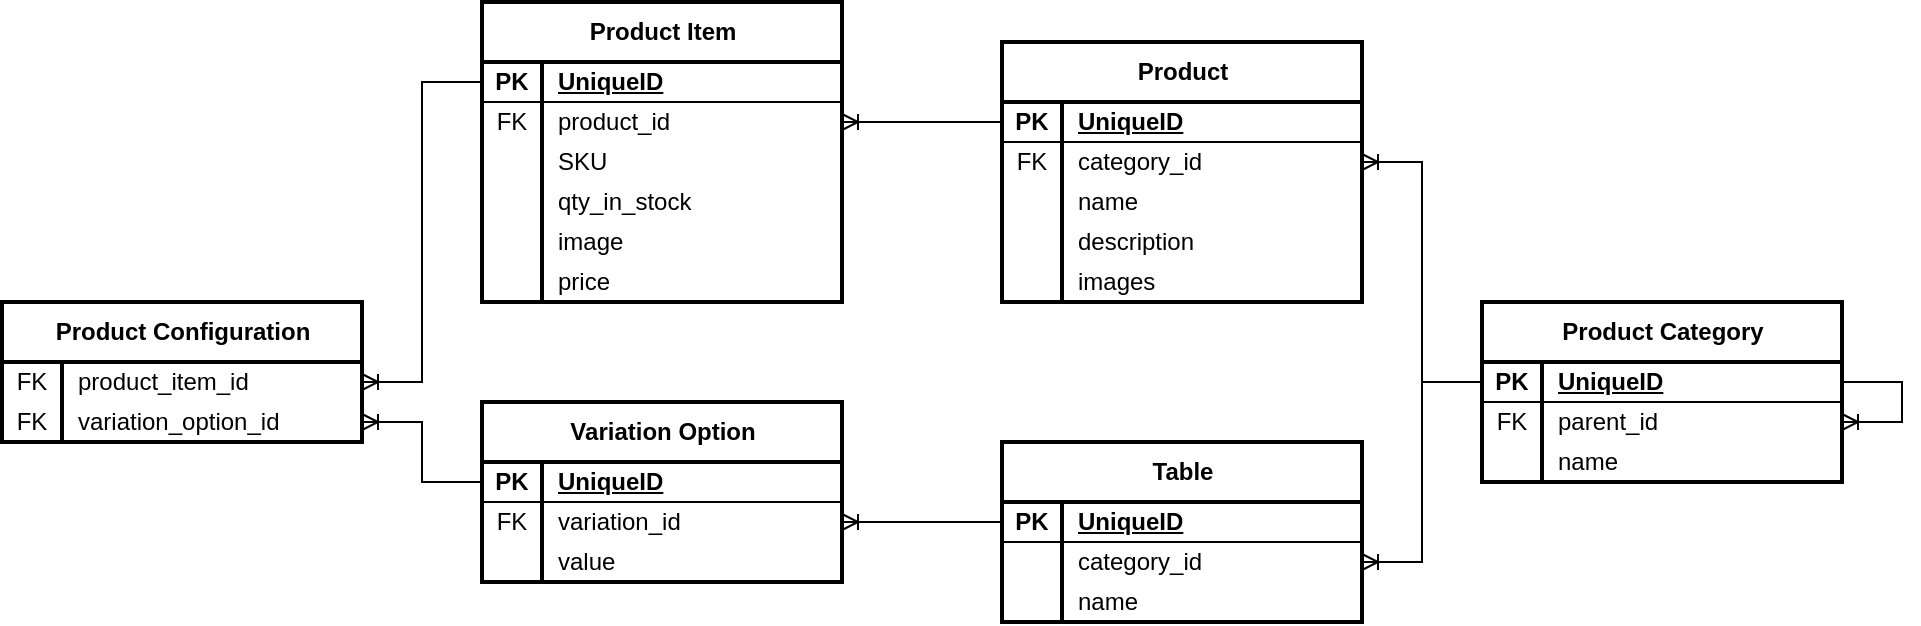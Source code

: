 <mxfile version="22.0.5" type="github">
  <diagram id="R2lEEEUBdFMjLlhIrx00" name="Page-1">
    <mxGraphModel dx="2033" dy="789" grid="1" gridSize="10" guides="1" tooltips="1" connect="1" arrows="1" fold="1" page="1" pageScale="1" pageWidth="1654" pageHeight="1169" math="0" shadow="0" extFonts="Permanent Marker^https://fonts.googleapis.com/css?family=Permanent+Marker">
      <root>
        <mxCell id="0" />
        <mxCell id="1" parent="0" />
        <mxCell id="FtTeHRENjRUaS_n31auK-5" value="Product" style="shape=table;startSize=30;container=1;collapsible=1;childLayout=tableLayout;fixedRows=1;rowLines=0;fontStyle=1;align=center;resizeLast=1;html=1;flipH=1;flipV=0;strokeWidth=2;" parent="1" vertex="1">
          <mxGeometry x="720" y="500" width="180" height="130" as="geometry" />
        </mxCell>
        <mxCell id="FtTeHRENjRUaS_n31auK-6" value="" style="shape=tableRow;horizontal=0;startSize=0;swimlaneHead=0;swimlaneBody=0;fillColor=none;collapsible=0;dropTarget=0;points=[[0,0.5],[1,0.5]];portConstraint=eastwest;top=0;left=0;right=0;bottom=1;strokeColor=inherit;" parent="FtTeHRENjRUaS_n31auK-5" vertex="1">
          <mxGeometry y="30" width="180" height="20" as="geometry" />
        </mxCell>
        <mxCell id="FtTeHRENjRUaS_n31auK-7" value="PK" style="shape=partialRectangle;connectable=0;fillColor=none;top=0;left=0;bottom=0;right=0;fontStyle=1;overflow=hidden;whiteSpace=wrap;html=1;" parent="FtTeHRENjRUaS_n31auK-6" vertex="1">
          <mxGeometry width="30" height="20" as="geometry">
            <mxRectangle width="30" height="20" as="alternateBounds" />
          </mxGeometry>
        </mxCell>
        <mxCell id="FtTeHRENjRUaS_n31auK-8" value="UniqueID" style="shape=partialRectangle;connectable=0;fillColor=none;top=0;left=0;bottom=0;right=0;align=left;spacingLeft=6;fontStyle=5;overflow=hidden;whiteSpace=wrap;html=1;" parent="FtTeHRENjRUaS_n31auK-6" vertex="1">
          <mxGeometry x="30" width="150" height="20" as="geometry">
            <mxRectangle width="150" height="20" as="alternateBounds" />
          </mxGeometry>
        </mxCell>
        <mxCell id="FtTeHRENjRUaS_n31auK-9" value="" style="shape=tableRow;horizontal=0;startSize=0;swimlaneHead=0;swimlaneBody=0;fillColor=none;collapsible=0;dropTarget=0;points=[[0,0.5],[1,0.5]];portConstraint=eastwest;top=0;left=0;right=0;bottom=0;" parent="FtTeHRENjRUaS_n31auK-5" vertex="1">
          <mxGeometry y="50" width="180" height="20" as="geometry" />
        </mxCell>
        <mxCell id="FtTeHRENjRUaS_n31auK-10" value="FK" style="shape=partialRectangle;connectable=0;fillColor=none;top=0;left=0;bottom=0;right=0;editable=1;overflow=hidden;whiteSpace=wrap;html=1;" parent="FtTeHRENjRUaS_n31auK-9" vertex="1">
          <mxGeometry width="30" height="20" as="geometry">
            <mxRectangle width="30" height="20" as="alternateBounds" />
          </mxGeometry>
        </mxCell>
        <mxCell id="FtTeHRENjRUaS_n31auK-11" value="category_id" style="shape=partialRectangle;connectable=0;fillColor=none;top=0;left=0;bottom=0;right=0;align=left;spacingLeft=6;overflow=hidden;whiteSpace=wrap;html=1;" parent="FtTeHRENjRUaS_n31auK-9" vertex="1">
          <mxGeometry x="30" width="150" height="20" as="geometry">
            <mxRectangle width="150" height="20" as="alternateBounds" />
          </mxGeometry>
        </mxCell>
        <mxCell id="FtTeHRENjRUaS_n31auK-12" value="" style="shape=tableRow;horizontal=0;startSize=0;swimlaneHead=0;swimlaneBody=0;fillColor=none;collapsible=0;dropTarget=0;points=[[0,0.5],[1,0.5]];portConstraint=eastwest;top=0;left=0;right=0;bottom=0;" parent="FtTeHRENjRUaS_n31auK-5" vertex="1">
          <mxGeometry y="70" width="180" height="20" as="geometry" />
        </mxCell>
        <mxCell id="FtTeHRENjRUaS_n31auK-13" value="" style="shape=partialRectangle;connectable=0;fillColor=none;top=0;left=0;bottom=0;right=0;editable=1;overflow=hidden;whiteSpace=wrap;html=1;" parent="FtTeHRENjRUaS_n31auK-12" vertex="1">
          <mxGeometry width="30" height="20" as="geometry">
            <mxRectangle width="30" height="20" as="alternateBounds" />
          </mxGeometry>
        </mxCell>
        <mxCell id="FtTeHRENjRUaS_n31auK-14" value="name&lt;span style=&quot;white-space: pre;&quot;&gt;&#x9;&lt;/span&gt;&lt;span style=&quot;white-space: pre;&quot;&gt;&#x9;&lt;/span&gt;&lt;span style=&quot;white-space: pre;&quot;&gt;&#x9;&lt;/span&gt;" style="shape=partialRectangle;connectable=0;fillColor=none;top=0;left=0;bottom=0;right=0;align=left;spacingLeft=6;overflow=hidden;whiteSpace=wrap;html=1;" parent="FtTeHRENjRUaS_n31auK-12" vertex="1">
          <mxGeometry x="30" width="150" height="20" as="geometry">
            <mxRectangle width="150" height="20" as="alternateBounds" />
          </mxGeometry>
        </mxCell>
        <mxCell id="FtTeHRENjRUaS_n31auK-15" value="" style="shape=tableRow;horizontal=0;startSize=0;swimlaneHead=0;swimlaneBody=0;fillColor=none;collapsible=0;dropTarget=0;points=[[0,0.5],[1,0.5]];portConstraint=eastwest;top=0;left=0;right=0;bottom=0;" parent="FtTeHRENjRUaS_n31auK-5" vertex="1">
          <mxGeometry y="90" width="180" height="20" as="geometry" />
        </mxCell>
        <mxCell id="FtTeHRENjRUaS_n31auK-16" value="" style="shape=partialRectangle;connectable=0;fillColor=none;top=0;left=0;bottom=0;right=0;editable=1;overflow=hidden;whiteSpace=wrap;html=1;" parent="FtTeHRENjRUaS_n31auK-15" vertex="1">
          <mxGeometry width="30" height="20" as="geometry">
            <mxRectangle width="30" height="20" as="alternateBounds" />
          </mxGeometry>
        </mxCell>
        <mxCell id="FtTeHRENjRUaS_n31auK-17" value="description" style="shape=partialRectangle;connectable=0;fillColor=none;top=0;left=0;bottom=0;right=0;align=left;spacingLeft=6;overflow=hidden;whiteSpace=wrap;html=1;" parent="FtTeHRENjRUaS_n31auK-15" vertex="1">
          <mxGeometry x="30" width="150" height="20" as="geometry">
            <mxRectangle width="150" height="20" as="alternateBounds" />
          </mxGeometry>
        </mxCell>
        <mxCell id="FtTeHRENjRUaS_n31auK-18" value="" style="shape=tableRow;horizontal=0;startSize=0;swimlaneHead=0;swimlaneBody=0;fillColor=none;collapsible=0;dropTarget=0;points=[[0,0.5],[1,0.5]];portConstraint=eastwest;top=0;left=0;right=0;bottom=0;" parent="FtTeHRENjRUaS_n31auK-5" vertex="1">
          <mxGeometry y="110" width="180" height="20" as="geometry" />
        </mxCell>
        <mxCell id="FtTeHRENjRUaS_n31auK-19" value="" style="shape=partialRectangle;connectable=0;fillColor=none;top=0;left=0;bottom=0;right=0;editable=1;overflow=hidden;whiteSpace=wrap;html=1;" parent="FtTeHRENjRUaS_n31auK-18" vertex="1">
          <mxGeometry width="30" height="20" as="geometry">
            <mxRectangle width="30" height="20" as="alternateBounds" />
          </mxGeometry>
        </mxCell>
        <mxCell id="FtTeHRENjRUaS_n31auK-20" value="images" style="shape=partialRectangle;connectable=0;fillColor=none;top=0;left=0;bottom=0;right=0;align=left;spacingLeft=6;overflow=hidden;whiteSpace=wrap;html=1;" parent="FtTeHRENjRUaS_n31auK-18" vertex="1">
          <mxGeometry x="30" width="150" height="20" as="geometry">
            <mxRectangle width="150" height="20" as="alternateBounds" />
          </mxGeometry>
        </mxCell>
        <mxCell id="FtTeHRENjRUaS_n31auK-70" value="Product Item" style="shape=table;startSize=30;container=1;collapsible=1;childLayout=tableLayout;fixedRows=1;rowLines=0;fontStyle=1;align=center;resizeLast=1;html=1;flipH=1;flipV=0;strokeWidth=2;" parent="1" vertex="1">
          <mxGeometry x="460" y="480" width="180" height="150" as="geometry" />
        </mxCell>
        <mxCell id="FtTeHRENjRUaS_n31auK-71" value="" style="shape=tableRow;horizontal=0;startSize=0;swimlaneHead=0;swimlaneBody=0;fillColor=none;collapsible=0;dropTarget=0;points=[[0,0.5],[1,0.5]];portConstraint=eastwest;top=0;left=0;right=0;bottom=1;" parent="FtTeHRENjRUaS_n31auK-70" vertex="1">
          <mxGeometry y="30" width="180" height="20" as="geometry" />
        </mxCell>
        <mxCell id="FtTeHRENjRUaS_n31auK-72" value="PK" style="shape=partialRectangle;connectable=0;fillColor=none;top=0;left=0;bottom=0;right=0;fontStyle=1;overflow=hidden;whiteSpace=wrap;html=1;" parent="FtTeHRENjRUaS_n31auK-71" vertex="1">
          <mxGeometry width="30" height="20" as="geometry">
            <mxRectangle width="30" height="20" as="alternateBounds" />
          </mxGeometry>
        </mxCell>
        <mxCell id="FtTeHRENjRUaS_n31auK-73" value="UniqueID" style="shape=partialRectangle;connectable=0;fillColor=none;top=0;left=0;bottom=0;right=0;align=left;spacingLeft=6;fontStyle=5;overflow=hidden;whiteSpace=wrap;html=1;" parent="FtTeHRENjRUaS_n31auK-71" vertex="1">
          <mxGeometry x="30" width="150" height="20" as="geometry">
            <mxRectangle width="150" height="20" as="alternateBounds" />
          </mxGeometry>
        </mxCell>
        <mxCell id="FtTeHRENjRUaS_n31auK-74" value="" style="shape=tableRow;horizontal=0;startSize=0;swimlaneHead=0;swimlaneBody=0;fillColor=none;collapsible=0;dropTarget=0;points=[[0,0.5],[1,0.5]];portConstraint=eastwest;top=0;left=0;right=0;bottom=0;" parent="FtTeHRENjRUaS_n31auK-70" vertex="1">
          <mxGeometry y="50" width="180" height="20" as="geometry" />
        </mxCell>
        <mxCell id="FtTeHRENjRUaS_n31auK-75" value="FK" style="shape=partialRectangle;connectable=0;fillColor=none;top=0;left=0;bottom=0;right=0;editable=1;overflow=hidden;whiteSpace=wrap;html=1;" parent="FtTeHRENjRUaS_n31auK-74" vertex="1">
          <mxGeometry width="30" height="20" as="geometry">
            <mxRectangle width="30" height="20" as="alternateBounds" />
          </mxGeometry>
        </mxCell>
        <mxCell id="FtTeHRENjRUaS_n31auK-76" value="product_id" style="shape=partialRectangle;connectable=0;fillColor=none;top=0;left=0;bottom=0;right=0;align=left;spacingLeft=6;overflow=hidden;whiteSpace=wrap;html=1;" parent="FtTeHRENjRUaS_n31auK-74" vertex="1">
          <mxGeometry x="30" width="150" height="20" as="geometry">
            <mxRectangle width="150" height="20" as="alternateBounds" />
          </mxGeometry>
        </mxCell>
        <mxCell id="FtTeHRENjRUaS_n31auK-77" value="" style="shape=tableRow;horizontal=0;startSize=0;swimlaneHead=0;swimlaneBody=0;fillColor=none;collapsible=0;dropTarget=0;points=[[0,0.5],[1,0.5]];portConstraint=eastwest;top=0;left=0;right=0;bottom=0;" parent="FtTeHRENjRUaS_n31auK-70" vertex="1">
          <mxGeometry y="70" width="180" height="20" as="geometry" />
        </mxCell>
        <mxCell id="FtTeHRENjRUaS_n31auK-78" value="" style="shape=partialRectangle;connectable=0;fillColor=none;top=0;left=0;bottom=0;right=0;editable=1;overflow=hidden;whiteSpace=wrap;html=1;" parent="FtTeHRENjRUaS_n31auK-77" vertex="1">
          <mxGeometry width="30" height="20" as="geometry">
            <mxRectangle width="30" height="20" as="alternateBounds" />
          </mxGeometry>
        </mxCell>
        <mxCell id="FtTeHRENjRUaS_n31auK-79" value="SKU" style="shape=partialRectangle;connectable=0;fillColor=none;top=0;left=0;bottom=0;right=0;align=left;spacingLeft=6;overflow=hidden;whiteSpace=wrap;html=1;" parent="FtTeHRENjRUaS_n31auK-77" vertex="1">
          <mxGeometry x="30" width="150" height="20" as="geometry">
            <mxRectangle width="150" height="20" as="alternateBounds" />
          </mxGeometry>
        </mxCell>
        <mxCell id="FtTeHRENjRUaS_n31auK-80" value="" style="shape=tableRow;horizontal=0;startSize=0;swimlaneHead=0;swimlaneBody=0;fillColor=none;collapsible=0;dropTarget=0;points=[[0,0.5],[1,0.5]];portConstraint=eastwest;top=0;left=0;right=0;bottom=0;" parent="FtTeHRENjRUaS_n31auK-70" vertex="1">
          <mxGeometry y="90" width="180" height="20" as="geometry" />
        </mxCell>
        <mxCell id="FtTeHRENjRUaS_n31auK-81" value="" style="shape=partialRectangle;connectable=0;fillColor=none;top=0;left=0;bottom=0;right=0;editable=1;overflow=hidden;whiteSpace=wrap;html=1;" parent="FtTeHRENjRUaS_n31auK-80" vertex="1">
          <mxGeometry width="30" height="20" as="geometry">
            <mxRectangle width="30" height="20" as="alternateBounds" />
          </mxGeometry>
        </mxCell>
        <mxCell id="FtTeHRENjRUaS_n31auK-82" value="qty_in_stock" style="shape=partialRectangle;connectable=0;fillColor=none;top=0;left=0;bottom=0;right=0;align=left;spacingLeft=6;overflow=hidden;whiteSpace=wrap;html=1;" parent="FtTeHRENjRUaS_n31auK-80" vertex="1">
          <mxGeometry x="30" width="150" height="20" as="geometry">
            <mxRectangle width="150" height="20" as="alternateBounds" />
          </mxGeometry>
        </mxCell>
        <mxCell id="FtTeHRENjRUaS_n31auK-126" value="" style="shape=tableRow;horizontal=0;startSize=0;swimlaneHead=0;swimlaneBody=0;fillColor=none;collapsible=0;dropTarget=0;points=[[0,0.5],[1,0.5]];portConstraint=eastwest;top=0;left=0;right=0;bottom=0;" parent="FtTeHRENjRUaS_n31auK-70" vertex="1">
          <mxGeometry y="110" width="180" height="20" as="geometry" />
        </mxCell>
        <mxCell id="FtTeHRENjRUaS_n31auK-127" value="" style="shape=partialRectangle;connectable=0;fillColor=none;top=0;left=0;bottom=0;right=0;editable=1;overflow=hidden;whiteSpace=wrap;html=1;" parent="FtTeHRENjRUaS_n31auK-126" vertex="1">
          <mxGeometry width="30" height="20" as="geometry">
            <mxRectangle width="30" height="20" as="alternateBounds" />
          </mxGeometry>
        </mxCell>
        <mxCell id="FtTeHRENjRUaS_n31auK-128" value="image" style="shape=partialRectangle;connectable=0;fillColor=none;top=0;left=0;bottom=0;right=0;align=left;spacingLeft=6;overflow=hidden;whiteSpace=wrap;html=1;" parent="FtTeHRENjRUaS_n31auK-126" vertex="1">
          <mxGeometry x="30" width="150" height="20" as="geometry">
            <mxRectangle width="150" height="20" as="alternateBounds" />
          </mxGeometry>
        </mxCell>
        <mxCell id="FtTeHRENjRUaS_n31auK-129" value="" style="shape=tableRow;horizontal=0;startSize=0;swimlaneHead=0;swimlaneBody=0;fillColor=none;collapsible=0;dropTarget=0;points=[[0,0.5],[1,0.5]];portConstraint=eastwest;top=0;left=0;right=0;bottom=0;" parent="FtTeHRENjRUaS_n31auK-70" vertex="1">
          <mxGeometry y="130" width="180" height="20" as="geometry" />
        </mxCell>
        <mxCell id="FtTeHRENjRUaS_n31auK-130" value="" style="shape=partialRectangle;connectable=0;fillColor=none;top=0;left=0;bottom=0;right=0;editable=1;overflow=hidden;whiteSpace=wrap;html=1;" parent="FtTeHRENjRUaS_n31auK-129" vertex="1">
          <mxGeometry width="30" height="20" as="geometry">
            <mxRectangle width="30" height="20" as="alternateBounds" />
          </mxGeometry>
        </mxCell>
        <mxCell id="FtTeHRENjRUaS_n31auK-131" value="price&amp;nbsp;" style="shape=partialRectangle;connectable=0;fillColor=none;top=0;left=0;bottom=0;right=0;align=left;spacingLeft=6;overflow=hidden;whiteSpace=wrap;html=1;" parent="FtTeHRENjRUaS_n31auK-129" vertex="1">
          <mxGeometry x="30" width="150" height="20" as="geometry">
            <mxRectangle width="150" height="20" as="alternateBounds" />
          </mxGeometry>
        </mxCell>
        <mxCell id="FtTeHRENjRUaS_n31auK-87" value="" style="edgeStyle=entityRelationEdgeStyle;fontSize=12;html=1;endArrow=ERoneToMany;rounded=0;entryX=1;entryY=0.5;entryDx=0;entryDy=0;exitX=0;exitY=0.5;exitDx=0;exitDy=0;" parent="1" source="FtTeHRENjRUaS_n31auK-6" target="FtTeHRENjRUaS_n31auK-74" edge="1">
          <mxGeometry width="100" height="100" relative="1" as="geometry">
            <mxPoint x="470" y="600" as="sourcePoint" />
            <mxPoint x="370" y="500" as="targetPoint" />
          </mxGeometry>
        </mxCell>
        <mxCell id="hQciNZyGsDTfbo080WvZ-1" value="Product Configuration" style="shape=table;startSize=30;container=1;collapsible=1;childLayout=tableLayout;fixedRows=1;rowLines=0;fontStyle=1;align=center;resizeLast=1;html=1;flipH=1;flipV=0;strokeWidth=2;" parent="1" vertex="1">
          <mxGeometry x="220" y="630" width="180" height="70" as="geometry" />
        </mxCell>
        <mxCell id="hQciNZyGsDTfbo080WvZ-5" value="" style="shape=tableRow;horizontal=0;startSize=0;swimlaneHead=0;swimlaneBody=0;fillColor=none;collapsible=0;dropTarget=0;points=[[0,0.5],[1,0.5]];portConstraint=eastwest;top=0;left=0;right=0;bottom=0;" parent="hQciNZyGsDTfbo080WvZ-1" vertex="1">
          <mxGeometry y="30" width="180" height="20" as="geometry" />
        </mxCell>
        <mxCell id="hQciNZyGsDTfbo080WvZ-6" value="FK" style="shape=partialRectangle;connectable=0;fillColor=none;top=0;left=0;bottom=0;right=0;editable=1;overflow=hidden;whiteSpace=wrap;html=1;" parent="hQciNZyGsDTfbo080WvZ-5" vertex="1">
          <mxGeometry width="30" height="20" as="geometry">
            <mxRectangle width="30" height="20" as="alternateBounds" />
          </mxGeometry>
        </mxCell>
        <mxCell id="hQciNZyGsDTfbo080WvZ-7" value="product_item_id" style="shape=partialRectangle;connectable=0;fillColor=none;top=0;left=0;bottom=0;right=0;align=left;spacingLeft=6;overflow=hidden;whiteSpace=wrap;html=1;" parent="hQciNZyGsDTfbo080WvZ-5" vertex="1">
          <mxGeometry x="30" width="150" height="20" as="geometry">
            <mxRectangle width="150" height="20" as="alternateBounds" />
          </mxGeometry>
        </mxCell>
        <mxCell id="hQciNZyGsDTfbo080WvZ-30" value="" style="shape=tableRow;horizontal=0;startSize=0;swimlaneHead=0;swimlaneBody=0;fillColor=none;collapsible=0;dropTarget=0;points=[[0,0.5],[1,0.5]];portConstraint=eastwest;top=0;left=0;right=0;bottom=0;" parent="hQciNZyGsDTfbo080WvZ-1" vertex="1">
          <mxGeometry y="50" width="180" height="20" as="geometry" />
        </mxCell>
        <mxCell id="hQciNZyGsDTfbo080WvZ-31" value="FK" style="shape=partialRectangle;connectable=0;fillColor=none;top=0;left=0;bottom=0;right=0;editable=1;overflow=hidden;whiteSpace=wrap;html=1;" parent="hQciNZyGsDTfbo080WvZ-30" vertex="1">
          <mxGeometry width="30" height="20" as="geometry">
            <mxRectangle width="30" height="20" as="alternateBounds" />
          </mxGeometry>
        </mxCell>
        <mxCell id="hQciNZyGsDTfbo080WvZ-32" value="variation_option_id" style="shape=partialRectangle;connectable=0;fillColor=none;top=0;left=0;bottom=0;right=0;align=left;spacingLeft=6;overflow=hidden;whiteSpace=wrap;html=1;" parent="hQciNZyGsDTfbo080WvZ-30" vertex="1">
          <mxGeometry x="30" width="150" height="20" as="geometry">
            <mxRectangle width="150" height="20" as="alternateBounds" />
          </mxGeometry>
        </mxCell>
        <mxCell id="hQciNZyGsDTfbo080WvZ-14" value="" style="edgeStyle=entityRelationEdgeStyle;fontSize=12;html=1;endArrow=ERoneToMany;rounded=0;exitX=0;exitY=0.5;exitDx=0;exitDy=0;entryX=1;entryY=0.5;entryDx=0;entryDy=0;" parent="1" source="FtTeHRENjRUaS_n31auK-71" target="hQciNZyGsDTfbo080WvZ-5" edge="1">
          <mxGeometry width="100" height="100" relative="1" as="geometry">
            <mxPoint x="350" y="330" as="sourcePoint" />
            <mxPoint x="230" y="510" as="targetPoint" />
          </mxGeometry>
        </mxCell>
        <mxCell id="hQciNZyGsDTfbo080WvZ-16" value="" style="edgeStyle=entityRelationEdgeStyle;fontSize=12;html=1;endArrow=ERoneToMany;rounded=0;entryX=1;entryY=0.5;entryDx=0;entryDy=0;exitX=0;exitY=0.5;exitDx=0;exitDy=0;" parent="1" source="hQciNZyGsDTfbo080WvZ-18" target="hQciNZyGsDTfbo080WvZ-30" edge="1">
          <mxGeometry width="100" height="100" relative="1" as="geometry">
            <mxPoint x="410" y="985" as="sourcePoint" />
            <mxPoint x="300" y="850" as="targetPoint" />
          </mxGeometry>
        </mxCell>
        <mxCell id="hQciNZyGsDTfbo080WvZ-17" value="Variation Option" style="shape=table;startSize=30;container=1;collapsible=1;childLayout=tableLayout;fixedRows=1;rowLines=0;fontStyle=1;align=center;resizeLast=1;html=1;strokeWidth=2;" parent="1" vertex="1">
          <mxGeometry x="460" y="680" width="180" height="90" as="geometry" />
        </mxCell>
        <mxCell id="hQciNZyGsDTfbo080WvZ-18" value="" style="shape=tableRow;horizontal=0;startSize=0;swimlaneHead=0;swimlaneBody=0;fillColor=none;collapsible=0;dropTarget=0;points=[[0,0.5],[1,0.5]];portConstraint=eastwest;top=0;left=0;right=0;bottom=1;flipH=1;flipV=0;" parent="hQciNZyGsDTfbo080WvZ-17" vertex="1">
          <mxGeometry y="30" width="180" height="20" as="geometry" />
        </mxCell>
        <mxCell id="hQciNZyGsDTfbo080WvZ-19" value="PK" style="shape=partialRectangle;connectable=0;fillColor=none;top=0;left=0;bottom=0;right=0;fontStyle=1;overflow=hidden;whiteSpace=wrap;html=1;" parent="hQciNZyGsDTfbo080WvZ-18" vertex="1">
          <mxGeometry width="30" height="20" as="geometry">
            <mxRectangle width="30" height="20" as="alternateBounds" />
          </mxGeometry>
        </mxCell>
        <mxCell id="hQciNZyGsDTfbo080WvZ-20" value="UniqueID" style="shape=partialRectangle;connectable=0;fillColor=none;top=0;left=0;bottom=0;right=0;align=left;spacingLeft=6;fontStyle=5;overflow=hidden;whiteSpace=wrap;html=1;" parent="hQciNZyGsDTfbo080WvZ-18" vertex="1">
          <mxGeometry x="30" width="150" height="20" as="geometry">
            <mxRectangle width="150" height="20" as="alternateBounds" />
          </mxGeometry>
        </mxCell>
        <mxCell id="hQciNZyGsDTfbo080WvZ-21" value="" style="shape=tableRow;horizontal=0;startSize=0;swimlaneHead=0;swimlaneBody=0;fillColor=none;collapsible=0;dropTarget=0;points=[[0,0.5],[1,0.5]];portConstraint=eastwest;top=0;left=0;right=0;bottom=0;flipH=1;flipV=0;" parent="hQciNZyGsDTfbo080WvZ-17" vertex="1">
          <mxGeometry y="50" width="180" height="20" as="geometry" />
        </mxCell>
        <mxCell id="hQciNZyGsDTfbo080WvZ-22" value="FK" style="shape=partialRectangle;connectable=0;fillColor=none;top=0;left=0;bottom=0;right=0;editable=1;overflow=hidden;whiteSpace=wrap;html=1;" parent="hQciNZyGsDTfbo080WvZ-21" vertex="1">
          <mxGeometry width="30" height="20" as="geometry">
            <mxRectangle width="30" height="20" as="alternateBounds" />
          </mxGeometry>
        </mxCell>
        <mxCell id="hQciNZyGsDTfbo080WvZ-23" value="variation_id" style="shape=partialRectangle;connectable=0;fillColor=none;top=0;left=0;bottom=0;right=0;align=left;spacingLeft=6;overflow=hidden;whiteSpace=wrap;html=1;" parent="hQciNZyGsDTfbo080WvZ-21" vertex="1">
          <mxGeometry x="30" width="150" height="20" as="geometry">
            <mxRectangle width="150" height="20" as="alternateBounds" />
          </mxGeometry>
        </mxCell>
        <mxCell id="hQciNZyGsDTfbo080WvZ-24" value="" style="shape=tableRow;horizontal=0;startSize=0;swimlaneHead=0;swimlaneBody=0;fillColor=none;collapsible=0;dropTarget=0;points=[[0,0.5],[1,0.5]];portConstraint=eastwest;top=0;left=0;right=0;bottom=0;" parent="hQciNZyGsDTfbo080WvZ-17" vertex="1">
          <mxGeometry y="70" width="180" height="20" as="geometry" />
        </mxCell>
        <mxCell id="hQciNZyGsDTfbo080WvZ-25" value="" style="shape=partialRectangle;connectable=0;fillColor=none;top=0;left=0;bottom=0;right=0;editable=1;overflow=hidden;whiteSpace=wrap;html=1;" parent="hQciNZyGsDTfbo080WvZ-24" vertex="1">
          <mxGeometry width="30" height="20" as="geometry">
            <mxRectangle width="30" height="20" as="alternateBounds" />
          </mxGeometry>
        </mxCell>
        <mxCell id="hQciNZyGsDTfbo080WvZ-26" value="value" style="shape=partialRectangle;connectable=0;fillColor=none;top=0;left=0;bottom=0;right=0;align=left;spacingLeft=6;overflow=hidden;whiteSpace=wrap;html=1;" parent="hQciNZyGsDTfbo080WvZ-24" vertex="1">
          <mxGeometry x="30" width="150" height="20" as="geometry">
            <mxRectangle width="150" height="20" as="alternateBounds" />
          </mxGeometry>
        </mxCell>
        <mxCell id="hQciNZyGsDTfbo080WvZ-33" value="Table" style="shape=table;startSize=30;container=1;collapsible=1;childLayout=tableLayout;fixedRows=1;rowLines=0;fontStyle=1;align=center;resizeLast=1;html=1;strokeWidth=2;" parent="1" vertex="1">
          <mxGeometry x="720" y="700" width="180" height="90" as="geometry" />
        </mxCell>
        <mxCell id="hQciNZyGsDTfbo080WvZ-34" value="" style="shape=tableRow;horizontal=0;startSize=0;swimlaneHead=0;swimlaneBody=0;fillColor=none;collapsible=0;dropTarget=0;points=[[0,0.5],[1,0.5]];portConstraint=eastwest;top=0;left=0;right=0;bottom=1;" parent="hQciNZyGsDTfbo080WvZ-33" vertex="1">
          <mxGeometry y="30" width="180" height="20" as="geometry" />
        </mxCell>
        <mxCell id="hQciNZyGsDTfbo080WvZ-35" value="PK" style="shape=partialRectangle;connectable=0;fillColor=none;top=0;left=0;bottom=0;right=0;fontStyle=1;overflow=hidden;whiteSpace=wrap;html=1;" parent="hQciNZyGsDTfbo080WvZ-34" vertex="1">
          <mxGeometry width="30" height="20" as="geometry">
            <mxRectangle width="30" height="20" as="alternateBounds" />
          </mxGeometry>
        </mxCell>
        <mxCell id="hQciNZyGsDTfbo080WvZ-36" value="UniqueID" style="shape=partialRectangle;connectable=0;fillColor=none;top=0;left=0;bottom=0;right=0;align=left;spacingLeft=6;fontStyle=5;overflow=hidden;whiteSpace=wrap;html=1;" parent="hQciNZyGsDTfbo080WvZ-34" vertex="1">
          <mxGeometry x="30" width="150" height="20" as="geometry">
            <mxRectangle width="150" height="20" as="alternateBounds" />
          </mxGeometry>
        </mxCell>
        <mxCell id="hQciNZyGsDTfbo080WvZ-37" value="" style="shape=tableRow;horizontal=0;startSize=0;swimlaneHead=0;swimlaneBody=0;fillColor=none;collapsible=0;dropTarget=0;points=[[0,0.5],[1,0.5]];portConstraint=eastwest;top=0;left=0;right=0;bottom=0;" parent="hQciNZyGsDTfbo080WvZ-33" vertex="1">
          <mxGeometry y="50" width="180" height="20" as="geometry" />
        </mxCell>
        <mxCell id="hQciNZyGsDTfbo080WvZ-38" value="" style="shape=partialRectangle;connectable=0;fillColor=none;top=0;left=0;bottom=0;right=0;editable=1;overflow=hidden;whiteSpace=wrap;html=1;" parent="hQciNZyGsDTfbo080WvZ-37" vertex="1">
          <mxGeometry width="30" height="20" as="geometry">
            <mxRectangle width="30" height="20" as="alternateBounds" />
          </mxGeometry>
        </mxCell>
        <mxCell id="hQciNZyGsDTfbo080WvZ-39" value="category_id" style="shape=partialRectangle;connectable=0;fillColor=none;top=0;left=0;bottom=0;right=0;align=left;spacingLeft=6;overflow=hidden;whiteSpace=wrap;html=1;" parent="hQciNZyGsDTfbo080WvZ-37" vertex="1">
          <mxGeometry x="30" width="150" height="20" as="geometry">
            <mxRectangle width="150" height="20" as="alternateBounds" />
          </mxGeometry>
        </mxCell>
        <mxCell id="hQciNZyGsDTfbo080WvZ-40" value="" style="shape=tableRow;horizontal=0;startSize=0;swimlaneHead=0;swimlaneBody=0;fillColor=none;collapsible=0;dropTarget=0;points=[[0,0.5],[1,0.5]];portConstraint=eastwest;top=0;left=0;right=0;bottom=0;" parent="hQciNZyGsDTfbo080WvZ-33" vertex="1">
          <mxGeometry y="70" width="180" height="20" as="geometry" />
        </mxCell>
        <mxCell id="hQciNZyGsDTfbo080WvZ-41" value="" style="shape=partialRectangle;connectable=0;fillColor=none;top=0;left=0;bottom=0;right=0;editable=1;overflow=hidden;whiteSpace=wrap;html=1;" parent="hQciNZyGsDTfbo080WvZ-40" vertex="1">
          <mxGeometry width="30" height="20" as="geometry">
            <mxRectangle width="30" height="20" as="alternateBounds" />
          </mxGeometry>
        </mxCell>
        <mxCell id="hQciNZyGsDTfbo080WvZ-42" value="name" style="shape=partialRectangle;connectable=0;fillColor=none;top=0;left=0;bottom=0;right=0;align=left;spacingLeft=6;overflow=hidden;whiteSpace=wrap;html=1;" parent="hQciNZyGsDTfbo080WvZ-40" vertex="1">
          <mxGeometry x="30" width="150" height="20" as="geometry">
            <mxRectangle width="150" height="20" as="alternateBounds" />
          </mxGeometry>
        </mxCell>
        <mxCell id="hQciNZyGsDTfbo080WvZ-46" value="" style="edgeStyle=entityRelationEdgeStyle;fontSize=12;html=1;endArrow=ERoneToMany;rounded=0;entryX=1;entryY=0.5;entryDx=0;entryDy=0;exitX=0;exitY=0.5;exitDx=0;exitDy=0;" parent="1" source="hQciNZyGsDTfbo080WvZ-34" target="hQciNZyGsDTfbo080WvZ-21" edge="1">
          <mxGeometry width="100" height="100" relative="1" as="geometry">
            <mxPoint x="530" y="1030" as="sourcePoint" />
            <mxPoint x="630" y="930" as="targetPoint" />
          </mxGeometry>
        </mxCell>
        <mxCell id="kWdk7kDANZ4rvXtnYR14-1" value="Product Category" style="shape=table;startSize=30;container=1;collapsible=1;childLayout=tableLayout;fixedRows=1;rowLines=0;fontStyle=1;align=center;resizeLast=1;html=1;strokeWidth=2;" vertex="1" parent="1">
          <mxGeometry x="960" y="630" width="180" height="90" as="geometry" />
        </mxCell>
        <mxCell id="kWdk7kDANZ4rvXtnYR14-2" value="" style="shape=tableRow;horizontal=0;startSize=0;swimlaneHead=0;swimlaneBody=0;fillColor=none;collapsible=0;dropTarget=0;points=[[0,0.5],[1,0.5]];portConstraint=eastwest;top=0;left=0;right=0;bottom=1;flipH=1;flipV=0;" vertex="1" parent="kWdk7kDANZ4rvXtnYR14-1">
          <mxGeometry y="30" width="180" height="20" as="geometry" />
        </mxCell>
        <mxCell id="kWdk7kDANZ4rvXtnYR14-3" value="PK" style="shape=partialRectangle;connectable=0;fillColor=none;top=0;left=0;bottom=0;right=0;fontStyle=1;overflow=hidden;whiteSpace=wrap;html=1;" vertex="1" parent="kWdk7kDANZ4rvXtnYR14-2">
          <mxGeometry width="30" height="20" as="geometry">
            <mxRectangle width="30" height="20" as="alternateBounds" />
          </mxGeometry>
        </mxCell>
        <mxCell id="kWdk7kDANZ4rvXtnYR14-4" value="UniqueID" style="shape=partialRectangle;connectable=0;fillColor=none;top=0;left=0;bottom=0;right=0;align=left;spacingLeft=6;fontStyle=5;overflow=hidden;whiteSpace=wrap;html=1;" vertex="1" parent="kWdk7kDANZ4rvXtnYR14-2">
          <mxGeometry x="30" width="150" height="20" as="geometry">
            <mxRectangle width="150" height="20" as="alternateBounds" />
          </mxGeometry>
        </mxCell>
        <mxCell id="kWdk7kDANZ4rvXtnYR14-5" value="" style="shape=tableRow;horizontal=0;startSize=0;swimlaneHead=0;swimlaneBody=0;fillColor=none;collapsible=0;dropTarget=0;points=[[0,0.5],[1,0.5]];portConstraint=eastwest;top=0;left=0;right=0;bottom=0;flipH=1;flipV=0;" vertex="1" parent="kWdk7kDANZ4rvXtnYR14-1">
          <mxGeometry y="50" width="180" height="20" as="geometry" />
        </mxCell>
        <mxCell id="kWdk7kDANZ4rvXtnYR14-6" value="FK" style="shape=partialRectangle;connectable=0;fillColor=none;top=0;left=0;bottom=0;right=0;editable=1;overflow=hidden;whiteSpace=wrap;html=1;" vertex="1" parent="kWdk7kDANZ4rvXtnYR14-5">
          <mxGeometry width="30" height="20" as="geometry">
            <mxRectangle width="30" height="20" as="alternateBounds" />
          </mxGeometry>
        </mxCell>
        <mxCell id="kWdk7kDANZ4rvXtnYR14-7" value="parent_id" style="shape=partialRectangle;connectable=0;fillColor=none;top=0;left=0;bottom=0;right=0;align=left;spacingLeft=6;overflow=hidden;whiteSpace=wrap;html=1;" vertex="1" parent="kWdk7kDANZ4rvXtnYR14-5">
          <mxGeometry x="30" width="150" height="20" as="geometry">
            <mxRectangle width="150" height="20" as="alternateBounds" />
          </mxGeometry>
        </mxCell>
        <mxCell id="kWdk7kDANZ4rvXtnYR14-8" value="" style="shape=tableRow;horizontal=0;startSize=0;swimlaneHead=0;swimlaneBody=0;fillColor=none;collapsible=0;dropTarget=0;points=[[0,0.5],[1,0.5]];portConstraint=eastwest;top=0;left=0;right=0;bottom=0;" vertex="1" parent="kWdk7kDANZ4rvXtnYR14-1">
          <mxGeometry y="70" width="180" height="20" as="geometry" />
        </mxCell>
        <mxCell id="kWdk7kDANZ4rvXtnYR14-9" value="" style="shape=partialRectangle;connectable=0;fillColor=none;top=0;left=0;bottom=0;right=0;editable=1;overflow=hidden;whiteSpace=wrap;html=1;" vertex="1" parent="kWdk7kDANZ4rvXtnYR14-8">
          <mxGeometry width="30" height="20" as="geometry">
            <mxRectangle width="30" height="20" as="alternateBounds" />
          </mxGeometry>
        </mxCell>
        <mxCell id="kWdk7kDANZ4rvXtnYR14-10" value="name" style="shape=partialRectangle;connectable=0;fillColor=none;top=0;left=0;bottom=0;right=0;align=left;spacingLeft=6;overflow=hidden;whiteSpace=wrap;html=1;" vertex="1" parent="kWdk7kDANZ4rvXtnYR14-8">
          <mxGeometry x="30" width="150" height="20" as="geometry">
            <mxRectangle width="150" height="20" as="alternateBounds" />
          </mxGeometry>
        </mxCell>
        <mxCell id="kWdk7kDANZ4rvXtnYR14-13" value="" style="edgeStyle=entityRelationEdgeStyle;fontSize=12;html=1;endArrow=ERoneToMany;rounded=0;entryX=1;entryY=0.5;entryDx=0;entryDy=0;exitX=1;exitY=0.5;exitDx=0;exitDy=0;" edge="1" parent="kWdk7kDANZ4rvXtnYR14-1" source="kWdk7kDANZ4rvXtnYR14-2" target="kWdk7kDANZ4rvXtnYR14-5">
          <mxGeometry width="100" height="100" relative="1" as="geometry">
            <mxPoint x="-180" y="130" as="sourcePoint" />
            <mxPoint x="-80" y="30" as="targetPoint" />
          </mxGeometry>
        </mxCell>
        <mxCell id="kWdk7kDANZ4rvXtnYR14-11" value="" style="edgeStyle=entityRelationEdgeStyle;fontSize=12;html=1;endArrow=ERoneToMany;rounded=0;entryX=1;entryY=0.5;entryDx=0;entryDy=0;exitX=0;exitY=0.5;exitDx=0;exitDy=0;" edge="1" parent="1" source="kWdk7kDANZ4rvXtnYR14-2" target="hQciNZyGsDTfbo080WvZ-37">
          <mxGeometry width="100" height="100" relative="1" as="geometry">
            <mxPoint x="960" y="930" as="sourcePoint" />
            <mxPoint x="1060" y="830" as="targetPoint" />
          </mxGeometry>
        </mxCell>
        <mxCell id="kWdk7kDANZ4rvXtnYR14-12" value="" style="edgeStyle=entityRelationEdgeStyle;fontSize=12;html=1;endArrow=ERoneToMany;rounded=0;entryX=1;entryY=0.5;entryDx=0;entryDy=0;exitX=0;exitY=0.5;exitDx=0;exitDy=0;" edge="1" parent="1" source="kWdk7kDANZ4rvXtnYR14-2" target="FtTeHRENjRUaS_n31auK-9">
          <mxGeometry width="100" height="100" relative="1" as="geometry">
            <mxPoint x="780" y="760" as="sourcePoint" />
            <mxPoint x="880" y="660" as="targetPoint" />
          </mxGeometry>
        </mxCell>
      </root>
    </mxGraphModel>
  </diagram>
</mxfile>
